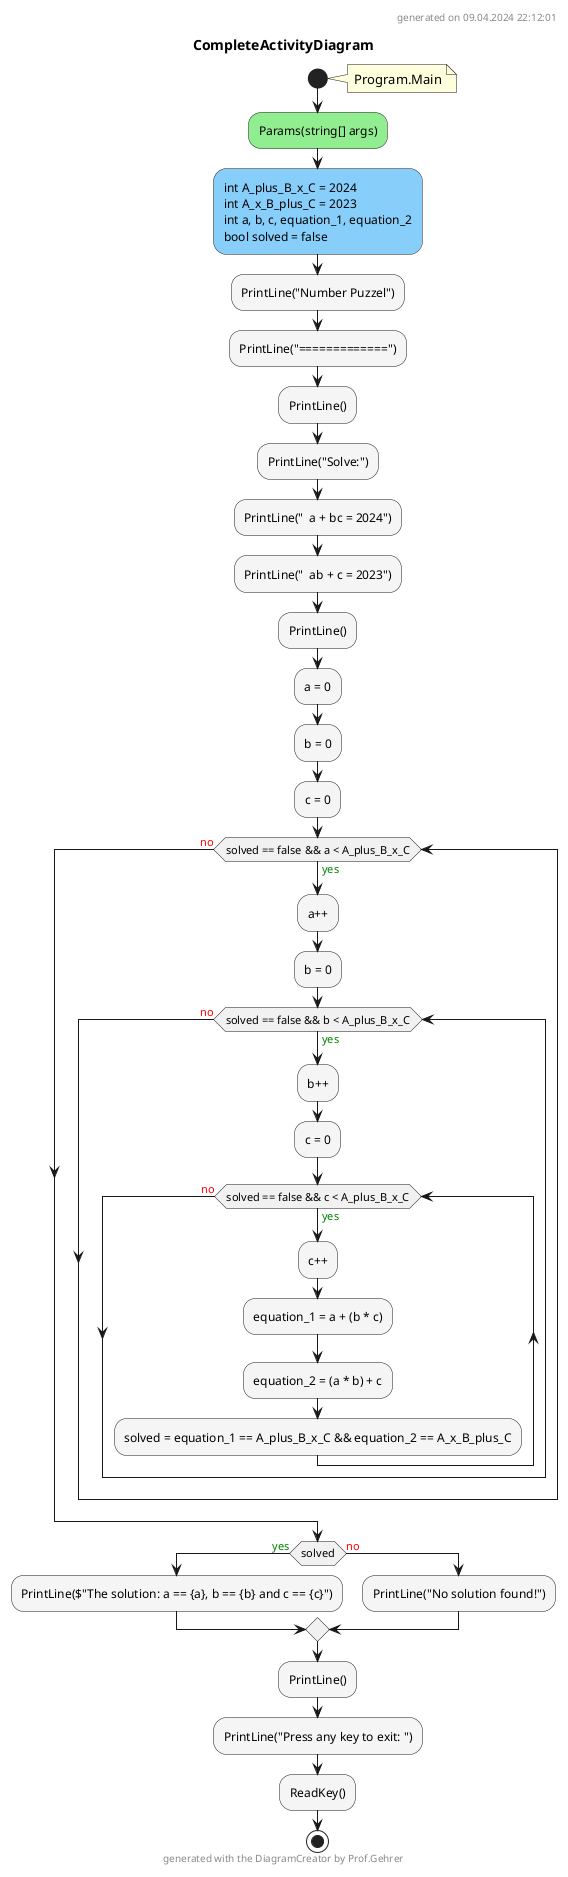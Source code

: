 @startuml CompleteActivityDiagram
header
generated on 09.04.2024 22:12:01
end header
title CompleteActivityDiagram
start
note right:  Program.Main
#LightGreen:Params(string[] args);
#LightSkyBlue:int A_plus_B_x_C = 2024\nint A_x_B_plus_C = 2023\nint a, b, c, equation_1, equation_2\nbool solved = false;
#WhiteSmoke:PrintLine("Number Puzzel");
#WhiteSmoke:PrintLine("=============");
#WhiteSmoke:PrintLine();
#WhiteSmoke:PrintLine("Solve:");
#WhiteSmoke:PrintLine("  a + bc = 2024");
#WhiteSmoke:PrintLine("  ab + c = 2023");
#WhiteSmoke:PrintLine();
#WhiteSmoke:a = 0;
#WhiteSmoke:b = 0;
#WhiteSmoke:c = 0;
while (solved == false && a < A_plus_B_x_C) is (<color:green>yes)
        #WhiteSmoke:a++;
        #WhiteSmoke:b = 0;
        while (solved == false && b < A_plus_B_x_C) is (<color:green>yes)
                #WhiteSmoke:b++;
                #WhiteSmoke:c = 0;
                while (solved == false && c < A_plus_B_x_C) is (<color:green>yes)
                        #WhiteSmoke:c++;
                        #WhiteSmoke:equation_1 = a + (b * c);
                        #WhiteSmoke:equation_2 = (a * b) + c;
                        #WhiteSmoke:solved = equation_1 == A_plus_B_x_C && equation_2 == A_x_B_plus_C;
                endwhile (<color:red>no)
        endwhile (<color:red>no)
endwhile (<color:red>no)
if (solved) then (<color:green>yes)
        #WhiteSmoke:PrintLine($"The solution: a == {a}, b == {b} and c == {c}");
    else (<color:red>no)
            #WhiteSmoke:PrintLine("No solution found!");
endif
#WhiteSmoke:PrintLine();
#WhiteSmoke:PrintLine("Press any key to exit: ");
#WhiteSmoke:ReadKey();
stop
footer
generated with the DiagramCreator by Prof.Gehrer
end footer
@enduml
